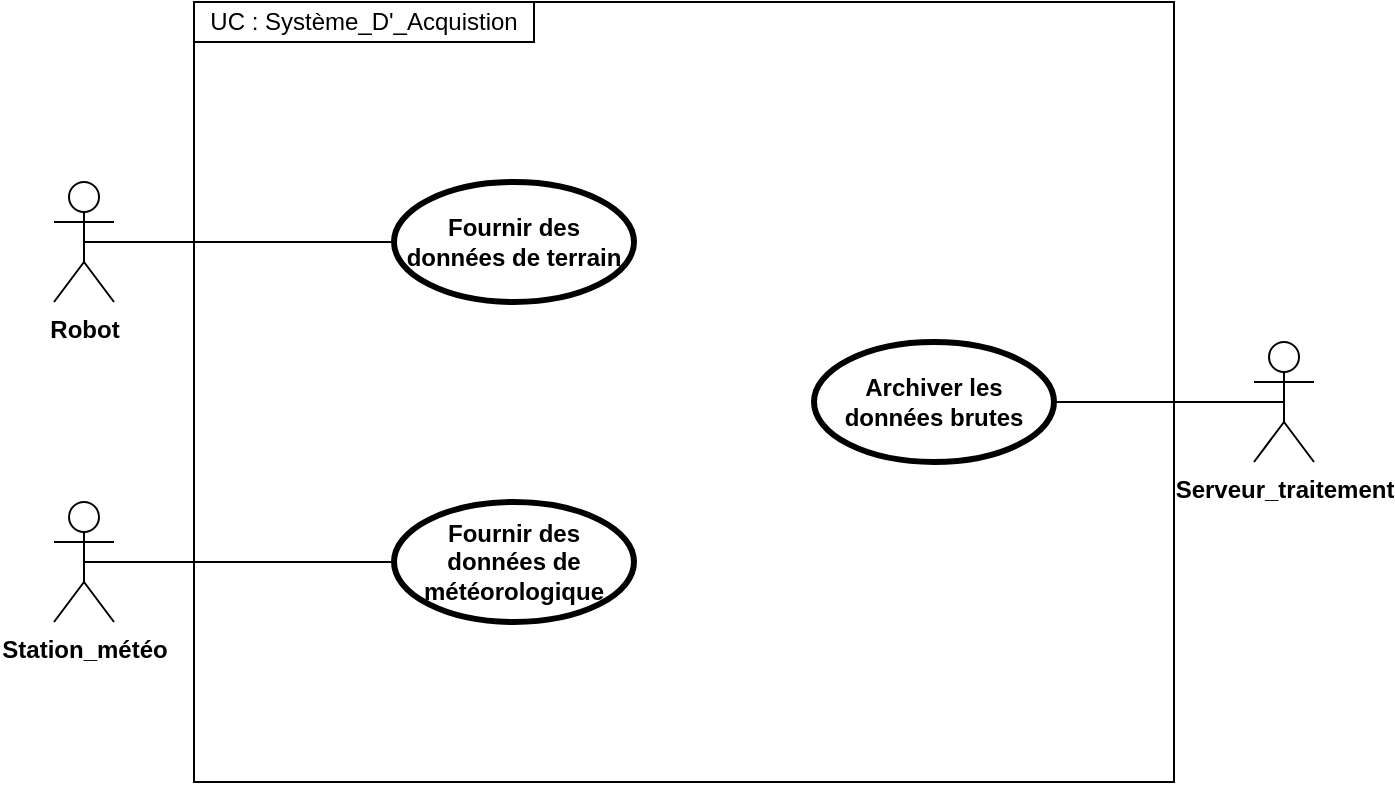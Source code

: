 <mxfile version="26.0.7">
  <diagram name="Page-1" id="Z9DRrgKc0s50FCn1q1_E">
    <mxGraphModel dx="1154" dy="532" grid="1" gridSize="10" guides="1" tooltips="1" connect="1" arrows="1" fold="1" page="1" pageScale="1" pageWidth="827" pageHeight="1169" math="0" shadow="0">
      <root>
        <mxCell id="0" />
        <mxCell id="1" parent="0" />
        <mxCell id="lSDjiLI6Fbdi74hgmNVY-3" value="&lt;b&gt;Serveur_traitement&lt;/b&gt;" style="shape=umlActor;html=1;verticalLabelPosition=bottom;verticalAlign=top;align=center;" parent="1" vertex="1">
          <mxGeometry x="680" y="320" width="30" height="60" as="geometry" />
        </mxCell>
        <mxCell id="lSDjiLI6Fbdi74hgmNVY-5" value="" style="rounded=0;whiteSpace=wrap;html=1;" parent="1" vertex="1">
          <mxGeometry x="150" y="150" width="490" height="390" as="geometry" />
        </mxCell>
        <mxCell id="lSDjiLI6Fbdi74hgmNVY-2" value="UC : Système_D&#39;_Acquistion" style="shape=partialRectangle;whiteSpace=wrap;html=1;top=0;left=0;fillColor=none;" parent="1" vertex="1">
          <mxGeometry x="150" y="150" width="170" height="20" as="geometry" />
        </mxCell>
        <mxCell id="lSDjiLI6Fbdi74hgmNVY-4" value="&lt;b&gt;Robot&lt;/b&gt;" style="shape=umlActor;html=1;verticalLabelPosition=bottom;verticalAlign=top;align=center;" parent="1" vertex="1">
          <mxGeometry x="80" y="240" width="30" height="60" as="geometry" />
        </mxCell>
        <mxCell id="lSDjiLI6Fbdi74hgmNVY-6" value="&lt;b&gt;Station_météo&lt;/b&gt;" style="shape=umlActor;html=1;verticalLabelPosition=bottom;verticalAlign=top;align=center;" parent="1" vertex="1">
          <mxGeometry x="80" y="400" width="30" height="60" as="geometry" />
        </mxCell>
        <mxCell id="lSDjiLI6Fbdi74hgmNVY-7" value="Fournir des données de terrain" style="shape=ellipse;html=1;strokeWidth=3;fontStyle=1;whiteSpace=wrap;align=center;perimeter=ellipsePerimeter;" parent="1" vertex="1">
          <mxGeometry x="250" y="240" width="120" height="60" as="geometry" />
        </mxCell>
        <mxCell id="lSDjiLI6Fbdi74hgmNVY-8" value="Fournir des données de météorologique" style="shape=ellipse;html=1;strokeWidth=3;fontStyle=1;whiteSpace=wrap;align=center;perimeter=ellipsePerimeter;" parent="1" vertex="1">
          <mxGeometry x="250" y="400" width="120" height="60" as="geometry" />
        </mxCell>
        <mxCell id="lSDjiLI6Fbdi74hgmNVY-9" value="" style="edgeStyle=none;html=1;endArrow=none;verticalAlign=bottom;rounded=0;exitX=0.5;exitY=0.5;exitDx=0;exitDy=0;exitPerimeter=0;entryX=0;entryY=0.5;entryDx=0;entryDy=0;" parent="1" source="lSDjiLI6Fbdi74hgmNVY-6" target="lSDjiLI6Fbdi74hgmNVY-8" edge="1">
          <mxGeometry width="160" relative="1" as="geometry">
            <mxPoint x="460" y="360" as="sourcePoint" />
            <mxPoint x="620" y="360" as="targetPoint" />
          </mxGeometry>
        </mxCell>
        <mxCell id="lSDjiLI6Fbdi74hgmNVY-10" value="" style="edgeStyle=none;html=1;endArrow=none;verticalAlign=bottom;rounded=0;exitX=0.5;exitY=0.5;exitDx=0;exitDy=0;exitPerimeter=0;entryX=0;entryY=0.5;entryDx=0;entryDy=0;" parent="1" source="lSDjiLI6Fbdi74hgmNVY-4" target="lSDjiLI6Fbdi74hgmNVY-7" edge="1">
          <mxGeometry width="160" relative="1" as="geometry">
            <mxPoint x="460" y="360" as="sourcePoint" />
            <mxPoint x="620" y="360" as="targetPoint" />
          </mxGeometry>
        </mxCell>
        <mxCell id="lSDjiLI6Fbdi74hgmNVY-11" value="Archiver les données brutes" style="shape=ellipse;html=1;strokeWidth=3;fontStyle=1;whiteSpace=wrap;align=center;perimeter=ellipsePerimeter;" parent="1" vertex="1">
          <mxGeometry x="460" y="320" width="120" height="60" as="geometry" />
        </mxCell>
        <mxCell id="lSDjiLI6Fbdi74hgmNVY-12" value="" style="edgeStyle=none;html=1;endArrow=none;verticalAlign=bottom;rounded=0;entryX=0.5;entryY=0.5;entryDx=0;entryDy=0;entryPerimeter=0;exitX=1;exitY=0.5;exitDx=0;exitDy=0;" parent="1" source="lSDjiLI6Fbdi74hgmNVY-11" target="lSDjiLI6Fbdi74hgmNVY-3" edge="1">
          <mxGeometry width="160" relative="1" as="geometry">
            <mxPoint x="460" y="360" as="sourcePoint" />
            <mxPoint x="620" y="360" as="targetPoint" />
          </mxGeometry>
        </mxCell>
      </root>
    </mxGraphModel>
  </diagram>
</mxfile>
